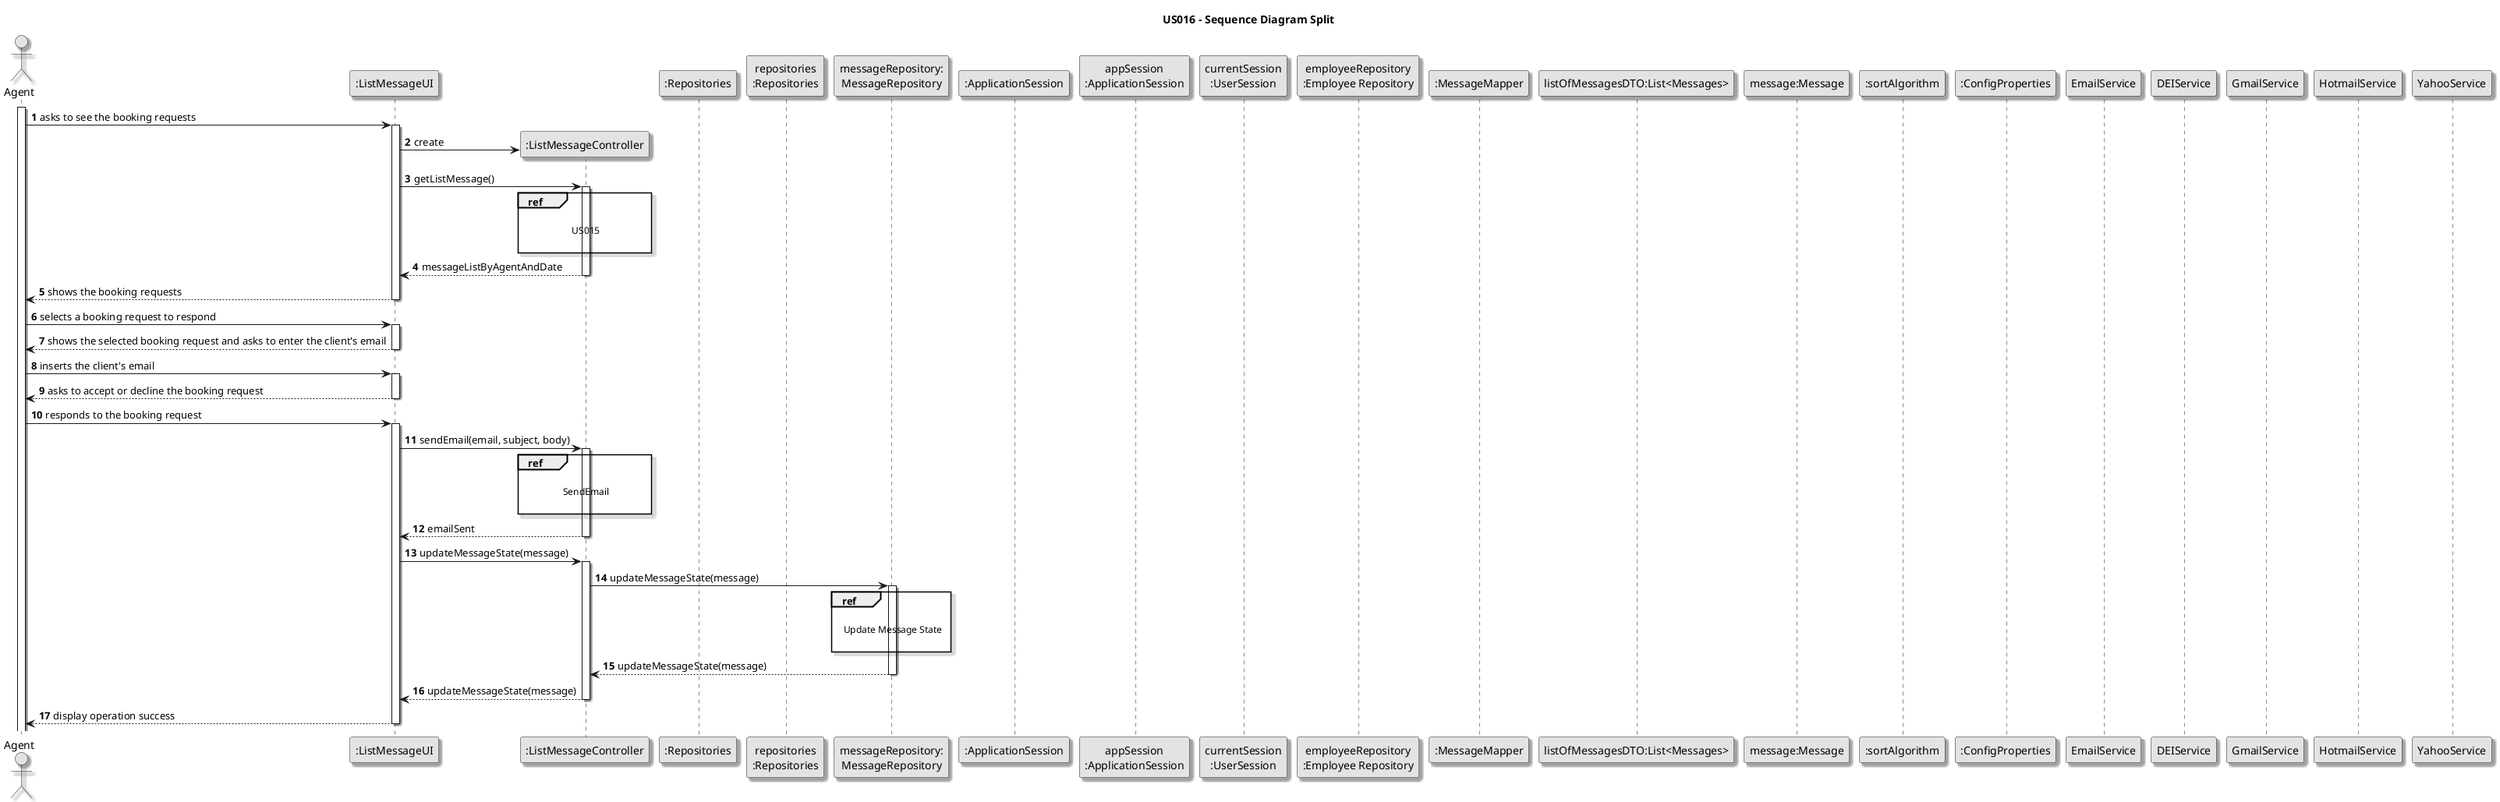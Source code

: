 @startuml

title US016 - Sequence Diagram Split

skinparam monochrome true
skinparam packageStyle rectangle
skinparam shadowing true

autonumber

actor "Agent" as Agent
participant ":ListMessageUI" as System
participant ":ListMessageController" as Controller
participant ":Repositories" as RepositorySingleton
participant "repositories\n:Repositories" as Repository
participant "messageRepository:\nMessageRepository" as MessageRepository
participant ":ApplicationSession" as app
participant "appSession\n:ApplicationSession" as APP
participant "currentSession\n:UserSession" as User
participant "employeeRepository\n:Employee Repository" as Employee
participant ":MessageMapper" as Mapper
participant "listOfMessagesDTO:List<Messages>" as listMessagesDTO
participant "message:Message" as Messages
participant ":sortAlgorithm" as sortAlgorithm
participant ":ConfigProperties" as ConfigProperties
participant "EmailService" as EmailService
participant "DEIService" as DEIService
participant "GmailService" as GmailService
participant "HotmailService" as HotmailService
participant "YahooService" as YahooService

activate Agent

Agent -> System : asks to see the booking requests
activate System

System -> Controller** : create

System -> Controller : getListMessage()
activate Controller

ref over Controller

    US015

end

Controller --> System: messageListByAgentAndDate
deactivate Controller

System --> Agent : shows the booking requests
deactivate System


Agent -> System : selects a booking request to respond
activate System

System --> Agent : shows the selected booking request and asks to enter the client's email
deactivate System

Agent -> System : inserts the client's email
activate System

System --> Agent : asks to accept or decline the booking request
deactivate System

Agent -> System : responds to the booking request
activate System

System -> Controller : sendEmail(email, subject, body)
activate Controller

ref over Controller

    SendEmail

end

Controller --> System : emailSent
deactivate Controller

System -> Controller : updateMessageState(message)
activate Controller

Controller -> MessageRepository : updateMessageState(message)
activate MessageRepository

ref over MessageRepository

    Update Message State

end

MessageRepository --> Controller : updateMessageState(message)
deactivate MessageRepository

Controller --> System : updateMessageState(message)
deactivate Controller

System --> Agent : display operation success
deactivate System

@enduml